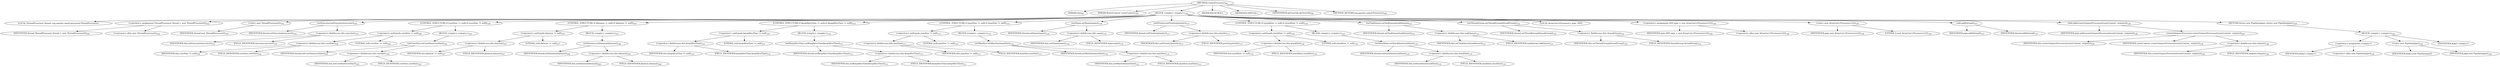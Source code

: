 digraph "createProcessor" {  
"337" [label = <(METHOD,createProcessor)<SUB>99</SUB>> ]
"15" [label = <(PARAM,this)<SUB>99</SUB>> ]
"338" [label = <(PARAM,RouteContext routeContext)<SUB>100</SUB>> ]
"339" [label = <(BLOCK,&lt;empty&gt;,&lt;empty&gt;)<SUB>100</SUB>> ]
"11" [label = <(LOCAL,ThreadProcessor thread: org.apache.camel.processor.ThreadProcessor)> ]
"340" [label = <(&lt;operator&gt;.assignment,ThreadProcessor thread = new ThreadProcessor())<SUB>102</SUB>> ]
"341" [label = <(IDENTIFIER,thread,ThreadProcessor thread = new ThreadProcessor())<SUB>102</SUB>> ]
"342" [label = <(&lt;operator&gt;.alloc,new ThreadProcessor())<SUB>102</SUB>> ]
"343" [label = <(&lt;init&gt;,new ThreadProcessor())<SUB>102</SUB>> ]
"10" [label = <(IDENTIFIER,thread,new ThreadProcessor())<SUB>102</SUB>> ]
"344" [label = <(setExecutor,setExecutor(executor))<SUB>103</SUB>> ]
"345" [label = <(IDENTIFIER,thread,setExecutor(executor))<SUB>103</SUB>> ]
"346" [label = <(&lt;operator&gt;.fieldAccess,this.executor)<SUB>103</SUB>> ]
"347" [label = <(IDENTIFIER,this,setExecutor(executor))<SUB>103</SUB>> ]
"348" [label = <(FIELD_IDENTIFIER,executor,executor)<SUB>103</SUB>> ]
"349" [label = <(CONTROL_STRUCTURE,if (coreSize != null),if (coreSize != null))<SUB>104</SUB>> ]
"350" [label = <(&lt;operator&gt;.notEquals,coreSize != null)<SUB>104</SUB>> ]
"351" [label = <(&lt;operator&gt;.fieldAccess,this.coreSize)<SUB>104</SUB>> ]
"352" [label = <(IDENTIFIER,this,coreSize != null)<SUB>104</SUB>> ]
"353" [label = <(FIELD_IDENTIFIER,coreSize,coreSize)<SUB>104</SUB>> ]
"354" [label = <(LITERAL,null,coreSize != null)<SUB>104</SUB>> ]
"355" [label = <(BLOCK,&lt;empty&gt;,&lt;empty&gt;)<SUB>104</SUB>> ]
"356" [label = <(setCoreSize,setCoreSize(coreSize))<SUB>105</SUB>> ]
"357" [label = <(IDENTIFIER,thread,setCoreSize(coreSize))<SUB>105</SUB>> ]
"358" [label = <(&lt;operator&gt;.fieldAccess,this.coreSize)<SUB>105</SUB>> ]
"359" [label = <(IDENTIFIER,this,setCoreSize(coreSize))<SUB>105</SUB>> ]
"360" [label = <(FIELD_IDENTIFIER,coreSize,coreSize)<SUB>105</SUB>> ]
"361" [label = <(CONTROL_STRUCTURE,if (daemon != null),if (daemon != null))<SUB>107</SUB>> ]
"362" [label = <(&lt;operator&gt;.notEquals,daemon != null)<SUB>107</SUB>> ]
"363" [label = <(&lt;operator&gt;.fieldAccess,this.daemon)<SUB>107</SUB>> ]
"364" [label = <(IDENTIFIER,this,daemon != null)<SUB>107</SUB>> ]
"365" [label = <(FIELD_IDENTIFIER,daemon,daemon)<SUB>107</SUB>> ]
"366" [label = <(LITERAL,null,daemon != null)<SUB>107</SUB>> ]
"367" [label = <(BLOCK,&lt;empty&gt;,&lt;empty&gt;)<SUB>107</SUB>> ]
"368" [label = <(setDaemon,setDaemon(daemon))<SUB>108</SUB>> ]
"369" [label = <(IDENTIFIER,thread,setDaemon(daemon))<SUB>108</SUB>> ]
"370" [label = <(&lt;operator&gt;.fieldAccess,this.daemon)<SUB>108</SUB>> ]
"371" [label = <(IDENTIFIER,this,setDaemon(daemon))<SUB>108</SUB>> ]
"372" [label = <(FIELD_IDENTIFIER,daemon,daemon)<SUB>108</SUB>> ]
"373" [label = <(CONTROL_STRUCTURE,if (keepAliveTime != null),if (keepAliveTime != null))<SUB>110</SUB>> ]
"374" [label = <(&lt;operator&gt;.notEquals,keepAliveTime != null)<SUB>110</SUB>> ]
"375" [label = <(&lt;operator&gt;.fieldAccess,this.keepAliveTime)<SUB>110</SUB>> ]
"376" [label = <(IDENTIFIER,this,keepAliveTime != null)<SUB>110</SUB>> ]
"377" [label = <(FIELD_IDENTIFIER,keepAliveTime,keepAliveTime)<SUB>110</SUB>> ]
"378" [label = <(LITERAL,null,keepAliveTime != null)<SUB>110</SUB>> ]
"379" [label = <(BLOCK,&lt;empty&gt;,&lt;empty&gt;)<SUB>110</SUB>> ]
"380" [label = <(setKeepAliveTime,setKeepAliveTime(keepAliveTime))<SUB>111</SUB>> ]
"381" [label = <(IDENTIFIER,thread,setKeepAliveTime(keepAliveTime))<SUB>111</SUB>> ]
"382" [label = <(&lt;operator&gt;.fieldAccess,this.keepAliveTime)<SUB>111</SUB>> ]
"383" [label = <(IDENTIFIER,this,setKeepAliveTime(keepAliveTime))<SUB>111</SUB>> ]
"384" [label = <(FIELD_IDENTIFIER,keepAliveTime,keepAliveTime)<SUB>111</SUB>> ]
"385" [label = <(CONTROL_STRUCTURE,if (maxSize != null),if (maxSize != null))<SUB>113</SUB>> ]
"386" [label = <(&lt;operator&gt;.notEquals,maxSize != null)<SUB>113</SUB>> ]
"387" [label = <(&lt;operator&gt;.fieldAccess,this.maxSize)<SUB>113</SUB>> ]
"388" [label = <(IDENTIFIER,this,maxSize != null)<SUB>113</SUB>> ]
"389" [label = <(FIELD_IDENTIFIER,maxSize,maxSize)<SUB>113</SUB>> ]
"390" [label = <(LITERAL,null,maxSize != null)<SUB>113</SUB>> ]
"391" [label = <(BLOCK,&lt;empty&gt;,&lt;empty&gt;)<SUB>113</SUB>> ]
"392" [label = <(setMaxSize,setMaxSize(maxSize))<SUB>114</SUB>> ]
"393" [label = <(IDENTIFIER,thread,setMaxSize(maxSize))<SUB>114</SUB>> ]
"394" [label = <(&lt;operator&gt;.fieldAccess,this.maxSize)<SUB>114</SUB>> ]
"395" [label = <(IDENTIFIER,this,setMaxSize(maxSize))<SUB>114</SUB>> ]
"396" [label = <(FIELD_IDENTIFIER,maxSize,maxSize)<SUB>114</SUB>> ]
"397" [label = <(setName,setName(name))<SUB>116</SUB>> ]
"398" [label = <(IDENTIFIER,thread,setName(name))<SUB>116</SUB>> ]
"399" [label = <(&lt;operator&gt;.fieldAccess,this.name)<SUB>116</SUB>> ]
"400" [label = <(IDENTIFIER,this,setName(name))<SUB>116</SUB>> ]
"401" [label = <(FIELD_IDENTIFIER,name,name)<SUB>116</SUB>> ]
"402" [label = <(setPriority,setPriority(priority))<SUB>117</SUB>> ]
"403" [label = <(IDENTIFIER,thread,setPriority(priority))<SUB>117</SUB>> ]
"404" [label = <(&lt;operator&gt;.fieldAccess,this.priority)<SUB>117</SUB>> ]
"405" [label = <(IDENTIFIER,this,setPriority(priority))<SUB>117</SUB>> ]
"406" [label = <(FIELD_IDENTIFIER,priority,priority)<SUB>117</SUB>> ]
"407" [label = <(CONTROL_STRUCTURE,if (stackSize != null),if (stackSize != null))<SUB>118</SUB>> ]
"408" [label = <(&lt;operator&gt;.notEquals,stackSize != null)<SUB>118</SUB>> ]
"409" [label = <(&lt;operator&gt;.fieldAccess,this.stackSize)<SUB>118</SUB>> ]
"410" [label = <(IDENTIFIER,this,stackSize != null)<SUB>118</SUB>> ]
"411" [label = <(FIELD_IDENTIFIER,stackSize,stackSize)<SUB>118</SUB>> ]
"412" [label = <(LITERAL,null,stackSize != null)<SUB>118</SUB>> ]
"413" [label = <(BLOCK,&lt;empty&gt;,&lt;empty&gt;)<SUB>118</SUB>> ]
"414" [label = <(setStackSize,setStackSize(stackSize))<SUB>119</SUB>> ]
"415" [label = <(IDENTIFIER,thread,setStackSize(stackSize))<SUB>119</SUB>> ]
"416" [label = <(&lt;operator&gt;.fieldAccess,this.stackSize)<SUB>119</SUB>> ]
"417" [label = <(IDENTIFIER,this,setStackSize(stackSize))<SUB>119</SUB>> ]
"418" [label = <(FIELD_IDENTIFIER,stackSize,stackSize)<SUB>119</SUB>> ]
"419" [label = <(setTaskQueue,setTaskQueue(taskQueue))<SUB>121</SUB>> ]
"420" [label = <(IDENTIFIER,thread,setTaskQueue(taskQueue))<SUB>121</SUB>> ]
"421" [label = <(&lt;operator&gt;.fieldAccess,this.taskQueue)<SUB>121</SUB>> ]
"422" [label = <(IDENTIFIER,this,setTaskQueue(taskQueue))<SUB>121</SUB>> ]
"423" [label = <(FIELD_IDENTIFIER,taskQueue,taskQueue)<SUB>121</SUB>> ]
"424" [label = <(setThreadGroup,setThreadGroup(threadGroup))<SUB>122</SUB>> ]
"425" [label = <(IDENTIFIER,thread,setThreadGroup(threadGroup))<SUB>122</SUB>> ]
"426" [label = <(&lt;operator&gt;.fieldAccess,this.threadGroup)<SUB>122</SUB>> ]
"427" [label = <(IDENTIFIER,this,setThreadGroup(threadGroup))<SUB>122</SUB>> ]
"428" [label = <(FIELD_IDENTIFIER,threadGroup,threadGroup)<SUB>122</SUB>> ]
"13" [label = <(LOCAL,ArrayList&lt;Processor&gt; pipe: ANY)> ]
"429" [label = <(&lt;operator&gt;.assignment,ANY pipe = new ArrayList&lt;Processor&gt;(2))<SUB>126</SUB>> ]
"430" [label = <(IDENTIFIER,pipe,ANY pipe = new ArrayList&lt;Processor&gt;(2))<SUB>126</SUB>> ]
"431" [label = <(&lt;operator&gt;.alloc,new ArrayList&lt;Processor&gt;(2))<SUB>126</SUB>> ]
"432" [label = <(&lt;init&gt;,new ArrayList&lt;Processor&gt;(2))<SUB>126</SUB>> ]
"12" [label = <(IDENTIFIER,pipe,new ArrayList&lt;Processor&gt;(2))<SUB>126</SUB>> ]
"433" [label = <(LITERAL,2,new ArrayList&lt;Processor&gt;(2))<SUB>126</SUB>> ]
"434" [label = <(add,add(thread))<SUB>127</SUB>> ]
"435" [label = <(IDENTIFIER,pipe,add(thread))<SUB>127</SUB>> ]
"436" [label = <(IDENTIFIER,thread,add(thread))<SUB>127</SUB>> ]
"437" [label = <(add,add(createOutputsProcessor(routeContext, outputs)))<SUB>128</SUB>> ]
"438" [label = <(IDENTIFIER,pipe,add(createOutputsProcessor(routeContext, outputs)))<SUB>128</SUB>> ]
"439" [label = <(createOutputsProcessor,createOutputsProcessor(routeContext, outputs))<SUB>128</SUB>> ]
"14" [label = <(IDENTIFIER,this,createOutputsProcessor(routeContext, outputs))<SUB>128</SUB>> ]
"440" [label = <(IDENTIFIER,routeContext,createOutputsProcessor(routeContext, outputs))<SUB>128</SUB>> ]
"441" [label = <(&lt;operator&gt;.fieldAccess,this.outputs)<SUB>128</SUB>> ]
"442" [label = <(IDENTIFIER,this,createOutputsProcessor(routeContext, outputs))<SUB>128</SUB>> ]
"443" [label = <(FIELD_IDENTIFIER,outputs,outputs)<SUB>128</SUB>> ]
"444" [label = <(RETURN,return new Pipeline(pipe);,return new Pipeline(pipe);)<SUB>129</SUB>> ]
"445" [label = <(BLOCK,&lt;empty&gt;,&lt;empty&gt;)<SUB>129</SUB>> ]
"446" [label = <(&lt;operator&gt;.assignment,&lt;empty&gt;)> ]
"447" [label = <(IDENTIFIER,$obj3,&lt;empty&gt;)> ]
"448" [label = <(&lt;operator&gt;.alloc,new Pipeline(pipe))<SUB>129</SUB>> ]
"449" [label = <(&lt;init&gt;,new Pipeline(pipe))<SUB>129</SUB>> ]
"450" [label = <(IDENTIFIER,$obj3,new Pipeline(pipe))> ]
"451" [label = <(IDENTIFIER,pipe,new Pipeline(pipe))<SUB>129</SUB>> ]
"452" [label = <(IDENTIFIER,$obj3,&lt;empty&gt;)> ]
"453" [label = <(MODIFIER,PUBLIC)> ]
"454" [label = <(MODIFIER,VIRTUAL)> ]
"455" [label = <(ANNOTATION,@Override,@Override)<SUB>99</SUB>> ]
"456" [label = <(METHOD_RETURN,org.apache.camel.Processor)<SUB>100</SUB>> ]
  "337" -> "15" 
  "337" -> "338" 
  "337" -> "339" 
  "337" -> "453" 
  "337" -> "454" 
  "337" -> "455" 
  "337" -> "456" 
  "339" -> "11" 
  "339" -> "340" 
  "339" -> "343" 
  "339" -> "344" 
  "339" -> "349" 
  "339" -> "361" 
  "339" -> "373" 
  "339" -> "385" 
  "339" -> "397" 
  "339" -> "402" 
  "339" -> "407" 
  "339" -> "419" 
  "339" -> "424" 
  "339" -> "13" 
  "339" -> "429" 
  "339" -> "432" 
  "339" -> "434" 
  "339" -> "437" 
  "339" -> "444" 
  "340" -> "341" 
  "340" -> "342" 
  "343" -> "10" 
  "344" -> "345" 
  "344" -> "346" 
  "346" -> "347" 
  "346" -> "348" 
  "349" -> "350" 
  "349" -> "355" 
  "350" -> "351" 
  "350" -> "354" 
  "351" -> "352" 
  "351" -> "353" 
  "355" -> "356" 
  "356" -> "357" 
  "356" -> "358" 
  "358" -> "359" 
  "358" -> "360" 
  "361" -> "362" 
  "361" -> "367" 
  "362" -> "363" 
  "362" -> "366" 
  "363" -> "364" 
  "363" -> "365" 
  "367" -> "368" 
  "368" -> "369" 
  "368" -> "370" 
  "370" -> "371" 
  "370" -> "372" 
  "373" -> "374" 
  "373" -> "379" 
  "374" -> "375" 
  "374" -> "378" 
  "375" -> "376" 
  "375" -> "377" 
  "379" -> "380" 
  "380" -> "381" 
  "380" -> "382" 
  "382" -> "383" 
  "382" -> "384" 
  "385" -> "386" 
  "385" -> "391" 
  "386" -> "387" 
  "386" -> "390" 
  "387" -> "388" 
  "387" -> "389" 
  "391" -> "392" 
  "392" -> "393" 
  "392" -> "394" 
  "394" -> "395" 
  "394" -> "396" 
  "397" -> "398" 
  "397" -> "399" 
  "399" -> "400" 
  "399" -> "401" 
  "402" -> "403" 
  "402" -> "404" 
  "404" -> "405" 
  "404" -> "406" 
  "407" -> "408" 
  "407" -> "413" 
  "408" -> "409" 
  "408" -> "412" 
  "409" -> "410" 
  "409" -> "411" 
  "413" -> "414" 
  "414" -> "415" 
  "414" -> "416" 
  "416" -> "417" 
  "416" -> "418" 
  "419" -> "420" 
  "419" -> "421" 
  "421" -> "422" 
  "421" -> "423" 
  "424" -> "425" 
  "424" -> "426" 
  "426" -> "427" 
  "426" -> "428" 
  "429" -> "430" 
  "429" -> "431" 
  "432" -> "12" 
  "432" -> "433" 
  "434" -> "435" 
  "434" -> "436" 
  "437" -> "438" 
  "437" -> "439" 
  "439" -> "14" 
  "439" -> "440" 
  "439" -> "441" 
  "441" -> "442" 
  "441" -> "443" 
  "444" -> "445" 
  "445" -> "446" 
  "445" -> "449" 
  "445" -> "452" 
  "446" -> "447" 
  "446" -> "448" 
  "449" -> "450" 
  "449" -> "451" 
}
